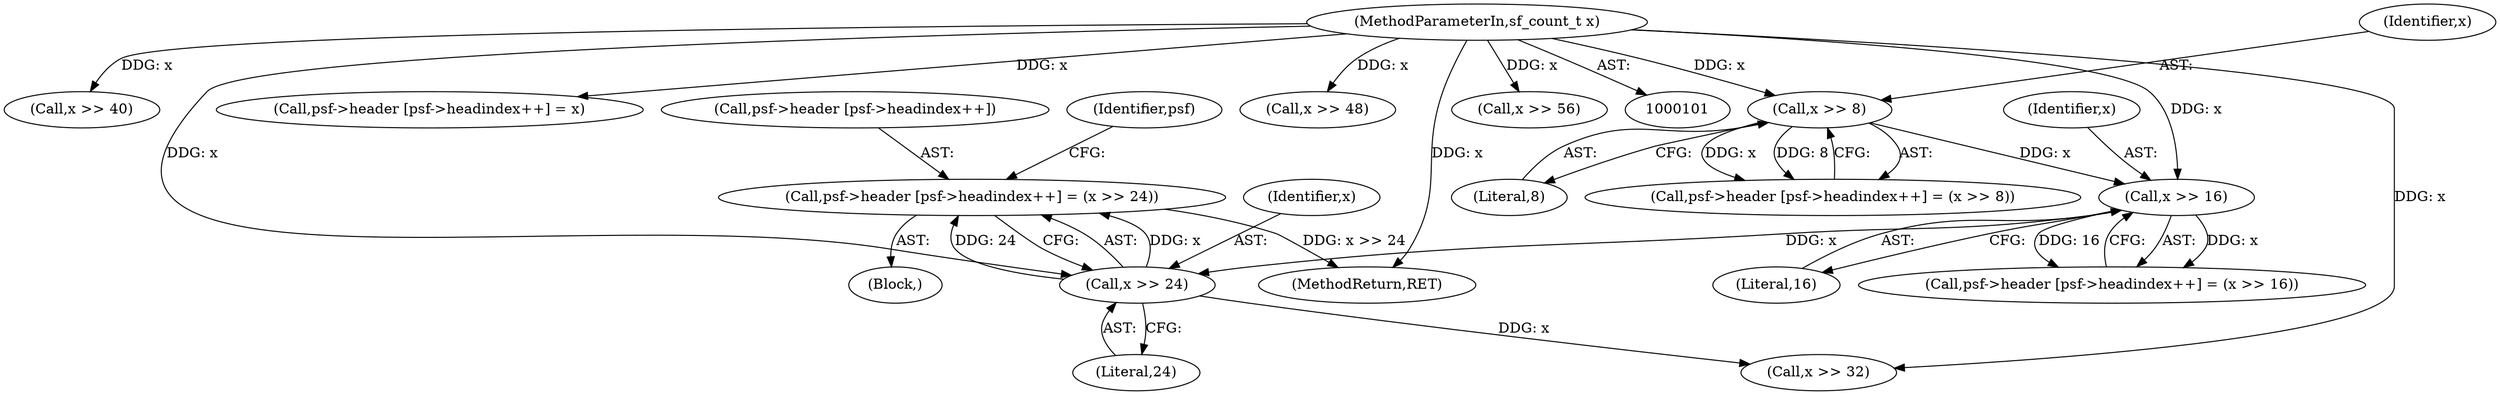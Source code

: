 digraph "1_libsndfile_708e996c87c5fae77b104ccfeb8f6db784c32074_8@array" {
"1000151" [label="(Call,psf->header [psf->headindex++] = (x >> 24))"];
"1000160" [label="(Call,x >> 24)"];
"1000148" [label="(Call,x >> 16)"];
"1000136" [label="(Call,x >> 8)"];
"1000103" [label="(MethodParameterIn,sf_count_t x)"];
"1000116" [label="(Block,)"];
"1000161" [label="(Identifier,x)"];
"1000137" [label="(Identifier,x)"];
"1000150" [label="(Literal,16)"];
"1000184" [label="(Call,x >> 40)"];
"1000152" [label="(Call,psf->header [psf->headindex++])"];
"1000166" [label="(Identifier,psf)"];
"1000162" [label="(Literal,24)"];
"1000211" [label="(MethodReturn,RET)"];
"1000138" [label="(Literal,8)"];
"1000127" [label="(Call,psf->header [psf->headindex++] = (x >> 8))"];
"1000117" [label="(Call,psf->header [psf->headindex++] = x)"];
"1000103" [label="(MethodParameterIn,sf_count_t x)"];
"1000139" [label="(Call,psf->header [psf->headindex++] = (x >> 16))"];
"1000196" [label="(Call,x >> 48)"];
"1000148" [label="(Call,x >> 16)"];
"1000149" [label="(Identifier,x)"];
"1000208" [label="(Call,x >> 56)"];
"1000172" [label="(Call,x >> 32)"];
"1000160" [label="(Call,x >> 24)"];
"1000151" [label="(Call,psf->header [psf->headindex++] = (x >> 24))"];
"1000136" [label="(Call,x >> 8)"];
"1000151" -> "1000116"  [label="AST: "];
"1000151" -> "1000160"  [label="CFG: "];
"1000152" -> "1000151"  [label="AST: "];
"1000160" -> "1000151"  [label="AST: "];
"1000166" -> "1000151"  [label="CFG: "];
"1000151" -> "1000211"  [label="DDG: x >> 24"];
"1000160" -> "1000151"  [label="DDG: x"];
"1000160" -> "1000151"  [label="DDG: 24"];
"1000160" -> "1000162"  [label="CFG: "];
"1000161" -> "1000160"  [label="AST: "];
"1000162" -> "1000160"  [label="AST: "];
"1000148" -> "1000160"  [label="DDG: x"];
"1000103" -> "1000160"  [label="DDG: x"];
"1000160" -> "1000172"  [label="DDG: x"];
"1000148" -> "1000139"  [label="AST: "];
"1000148" -> "1000150"  [label="CFG: "];
"1000149" -> "1000148"  [label="AST: "];
"1000150" -> "1000148"  [label="AST: "];
"1000139" -> "1000148"  [label="CFG: "];
"1000148" -> "1000139"  [label="DDG: x"];
"1000148" -> "1000139"  [label="DDG: 16"];
"1000136" -> "1000148"  [label="DDG: x"];
"1000103" -> "1000148"  [label="DDG: x"];
"1000136" -> "1000127"  [label="AST: "];
"1000136" -> "1000138"  [label="CFG: "];
"1000137" -> "1000136"  [label="AST: "];
"1000138" -> "1000136"  [label="AST: "];
"1000127" -> "1000136"  [label="CFG: "];
"1000136" -> "1000127"  [label="DDG: x"];
"1000136" -> "1000127"  [label="DDG: 8"];
"1000103" -> "1000136"  [label="DDG: x"];
"1000103" -> "1000101"  [label="AST: "];
"1000103" -> "1000211"  [label="DDG: x"];
"1000103" -> "1000117"  [label="DDG: x"];
"1000103" -> "1000172"  [label="DDG: x"];
"1000103" -> "1000184"  [label="DDG: x"];
"1000103" -> "1000196"  [label="DDG: x"];
"1000103" -> "1000208"  [label="DDG: x"];
}

